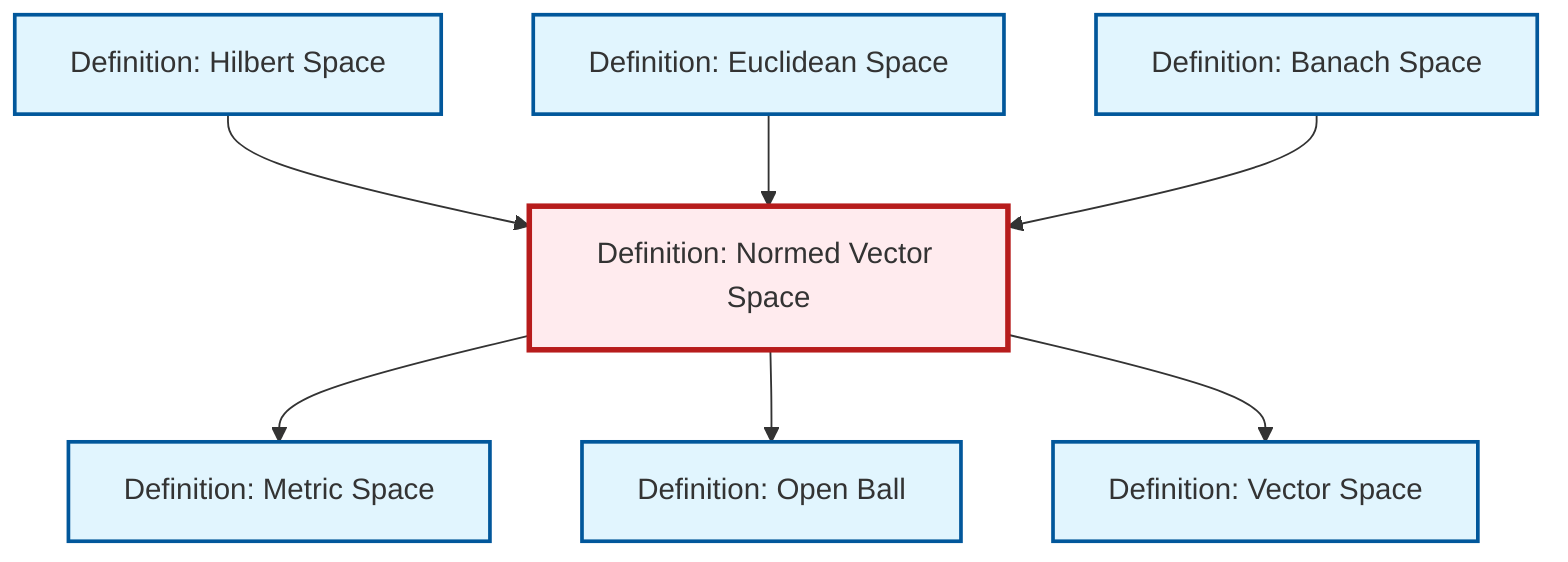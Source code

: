 graph TD
    classDef definition fill:#e1f5fe,stroke:#01579b,stroke-width:2px
    classDef theorem fill:#f3e5f5,stroke:#4a148c,stroke-width:2px
    classDef axiom fill:#fff3e0,stroke:#e65100,stroke-width:2px
    classDef example fill:#e8f5e9,stroke:#1b5e20,stroke-width:2px
    classDef current fill:#ffebee,stroke:#b71c1c,stroke-width:3px
    def-vector-space["Definition: Vector Space"]:::definition
    def-metric-space["Definition: Metric Space"]:::definition
    def-hilbert-space["Definition: Hilbert Space"]:::definition
    def-normed-vector-space["Definition: Normed Vector Space"]:::definition
    def-euclidean-space["Definition: Euclidean Space"]:::definition
    def-open-ball["Definition: Open Ball"]:::definition
    def-banach-space["Definition: Banach Space"]:::definition
    def-normed-vector-space --> def-metric-space
    def-hilbert-space --> def-normed-vector-space
    def-euclidean-space --> def-normed-vector-space
    def-normed-vector-space --> def-open-ball
    def-banach-space --> def-normed-vector-space
    def-normed-vector-space --> def-vector-space
    class def-normed-vector-space current